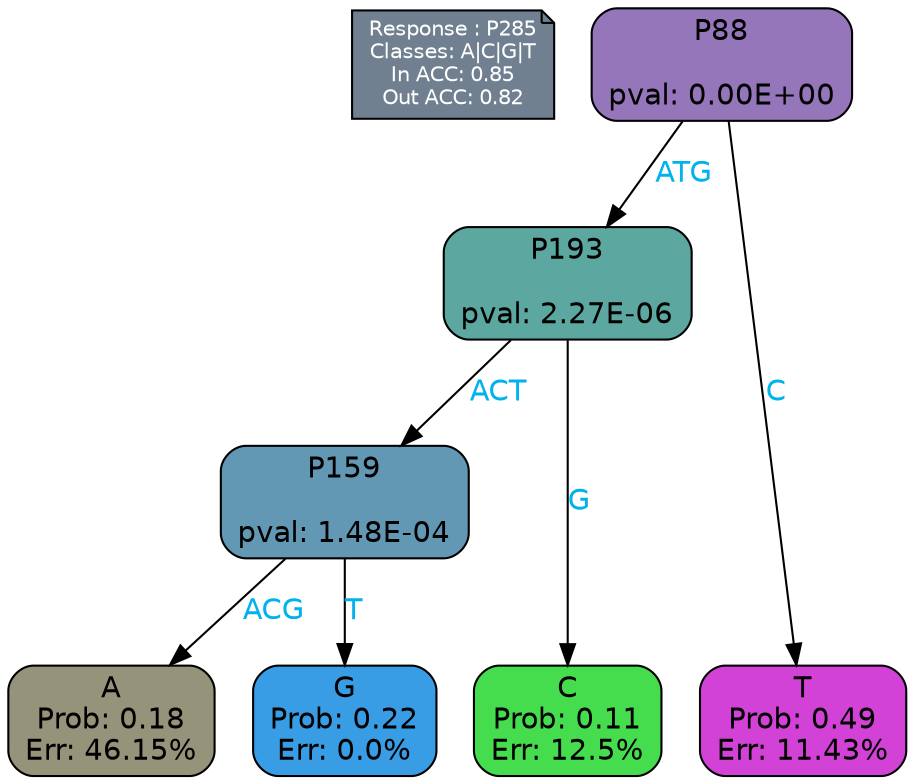 digraph Tree {
node [shape=box, style="filled, rounded", color="black", fontname=helvetica] ;
graph [ranksep=equally, splines=polylines, bgcolor=transparent, dpi=600] ;
edge [fontname=helvetica] ;
LEGEND [label="Response : P285
Classes: A|C|G|T
In ACC: 0.85
Out ACC: 0.82
",shape=note,align=left,style=filled,fillcolor="slategray",fontcolor="white",fontsize=10];1 [label="P88

pval: 0.00E+00", fillcolor="#9676ba"] ;
2 [label="P193

pval: 2.27E-06", fillcolor="#5ca79f"] ;
3 [label="P159

pval: 1.48E-04", fillcolor="#6398b5"] ;
4 [label="A
Prob: 0.18
Err: 46.15%", fillcolor="#96937b"] ;
5 [label="G
Prob: 0.22
Err: 0.0%", fillcolor="#399de5"] ;
6 [label="C
Prob: 0.11
Err: 12.5%", fillcolor="#45dc4e"] ;
7 [label="T
Prob: 0.49
Err: 11.43%", fillcolor="#d342d6"] ;
1 -> 2 [label="ATG",fontcolor=deepskyblue2] ;
1 -> 7 [label="C",fontcolor=deepskyblue2] ;
2 -> 3 [label="ACT",fontcolor=deepskyblue2] ;
2 -> 6 [label="G",fontcolor=deepskyblue2] ;
3 -> 4 [label="ACG",fontcolor=deepskyblue2] ;
3 -> 5 [label="T",fontcolor=deepskyblue2] ;
{rank = same; 4;5;6;7;}{rank = same; LEGEND;1;}}